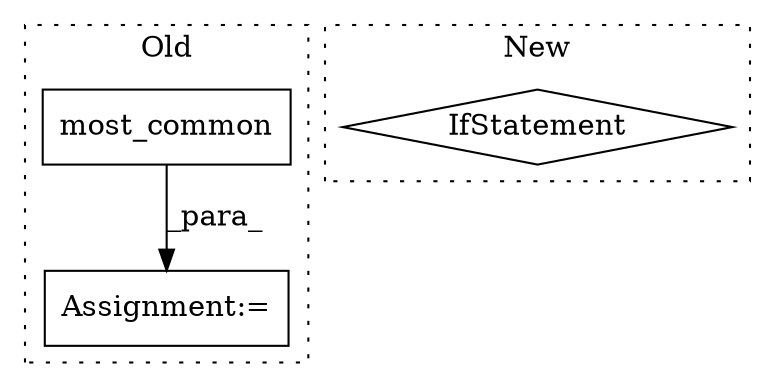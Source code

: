 digraph G {
subgraph cluster0 {
1 [label="most_common" a="32" s="4731,4751" l="12,1" shape="box"];
3 [label="Assignment:=" a="7" s="4719" l="1" shape="box"];
label = "Old";
style="dotted";
}
subgraph cluster1 {
2 [label="IfStatement" a="25" s="4383,4407" l="12,2" shape="diamond"];
label = "New";
style="dotted";
}
1 -> 3 [label="_para_"];
}